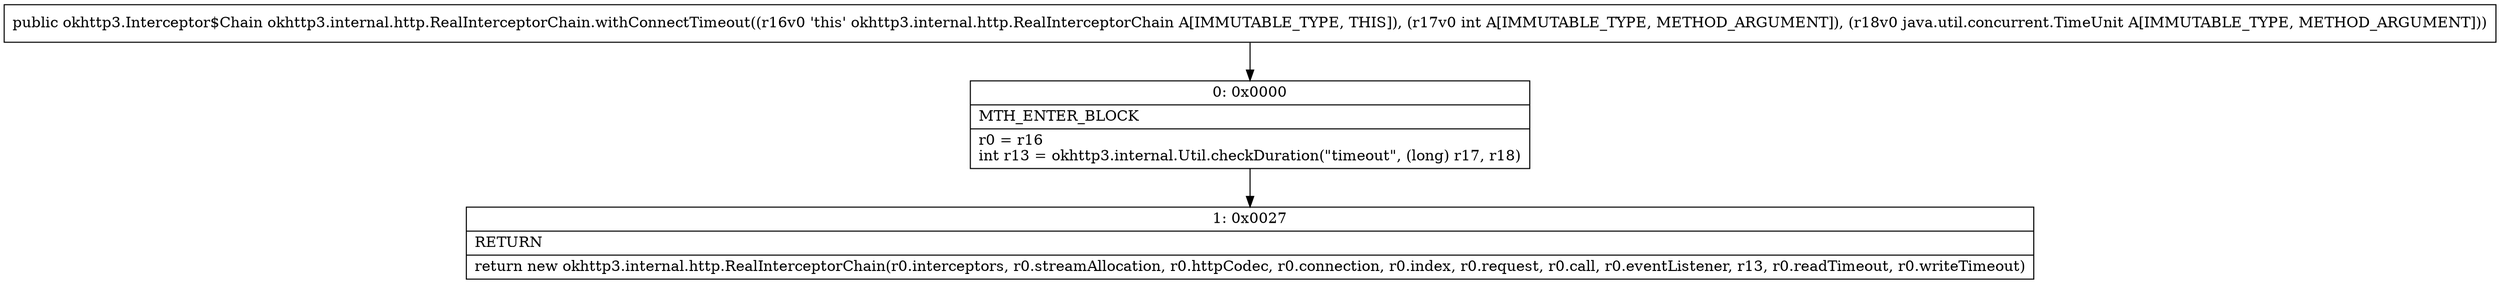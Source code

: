 digraph "CFG forokhttp3.internal.http.RealInterceptorChain.withConnectTimeout(ILjava\/util\/concurrent\/TimeUnit;)Lokhttp3\/Interceptor$Chain;" {
Node_0 [shape=record,label="{0\:\ 0x0000|MTH_ENTER_BLOCK\l|r0 = r16\lint r13 = okhttp3.internal.Util.checkDuration(\"timeout\", (long) r17, r18)\l}"];
Node_1 [shape=record,label="{1\:\ 0x0027|RETURN\l|return new okhttp3.internal.http.RealInterceptorChain(r0.interceptors, r0.streamAllocation, r0.httpCodec, r0.connection, r0.index, r0.request, r0.call, r0.eventListener, r13, r0.readTimeout, r0.writeTimeout)\l}"];
MethodNode[shape=record,label="{public okhttp3.Interceptor$Chain okhttp3.internal.http.RealInterceptorChain.withConnectTimeout((r16v0 'this' okhttp3.internal.http.RealInterceptorChain A[IMMUTABLE_TYPE, THIS]), (r17v0 int A[IMMUTABLE_TYPE, METHOD_ARGUMENT]), (r18v0 java.util.concurrent.TimeUnit A[IMMUTABLE_TYPE, METHOD_ARGUMENT])) }"];
MethodNode -> Node_0;
Node_0 -> Node_1;
}

